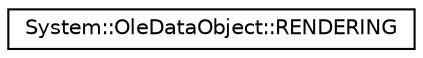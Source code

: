 digraph G
{
  edge [fontname="Helvetica",fontsize="10",labelfontname="Helvetica",labelfontsize="10"];
  node [fontname="Helvetica",fontsize="10",shape=record];
  rankdir="LR";
  Node1 [label="System::OleDataObject::RENDERING",height=0.2,width=0.4,color="black", fillcolor="white", style="filled",URL="$struct_system_1_1_ole_data_object_1_1_r_e_n_d_e_r_i_n_g.html"];
}
